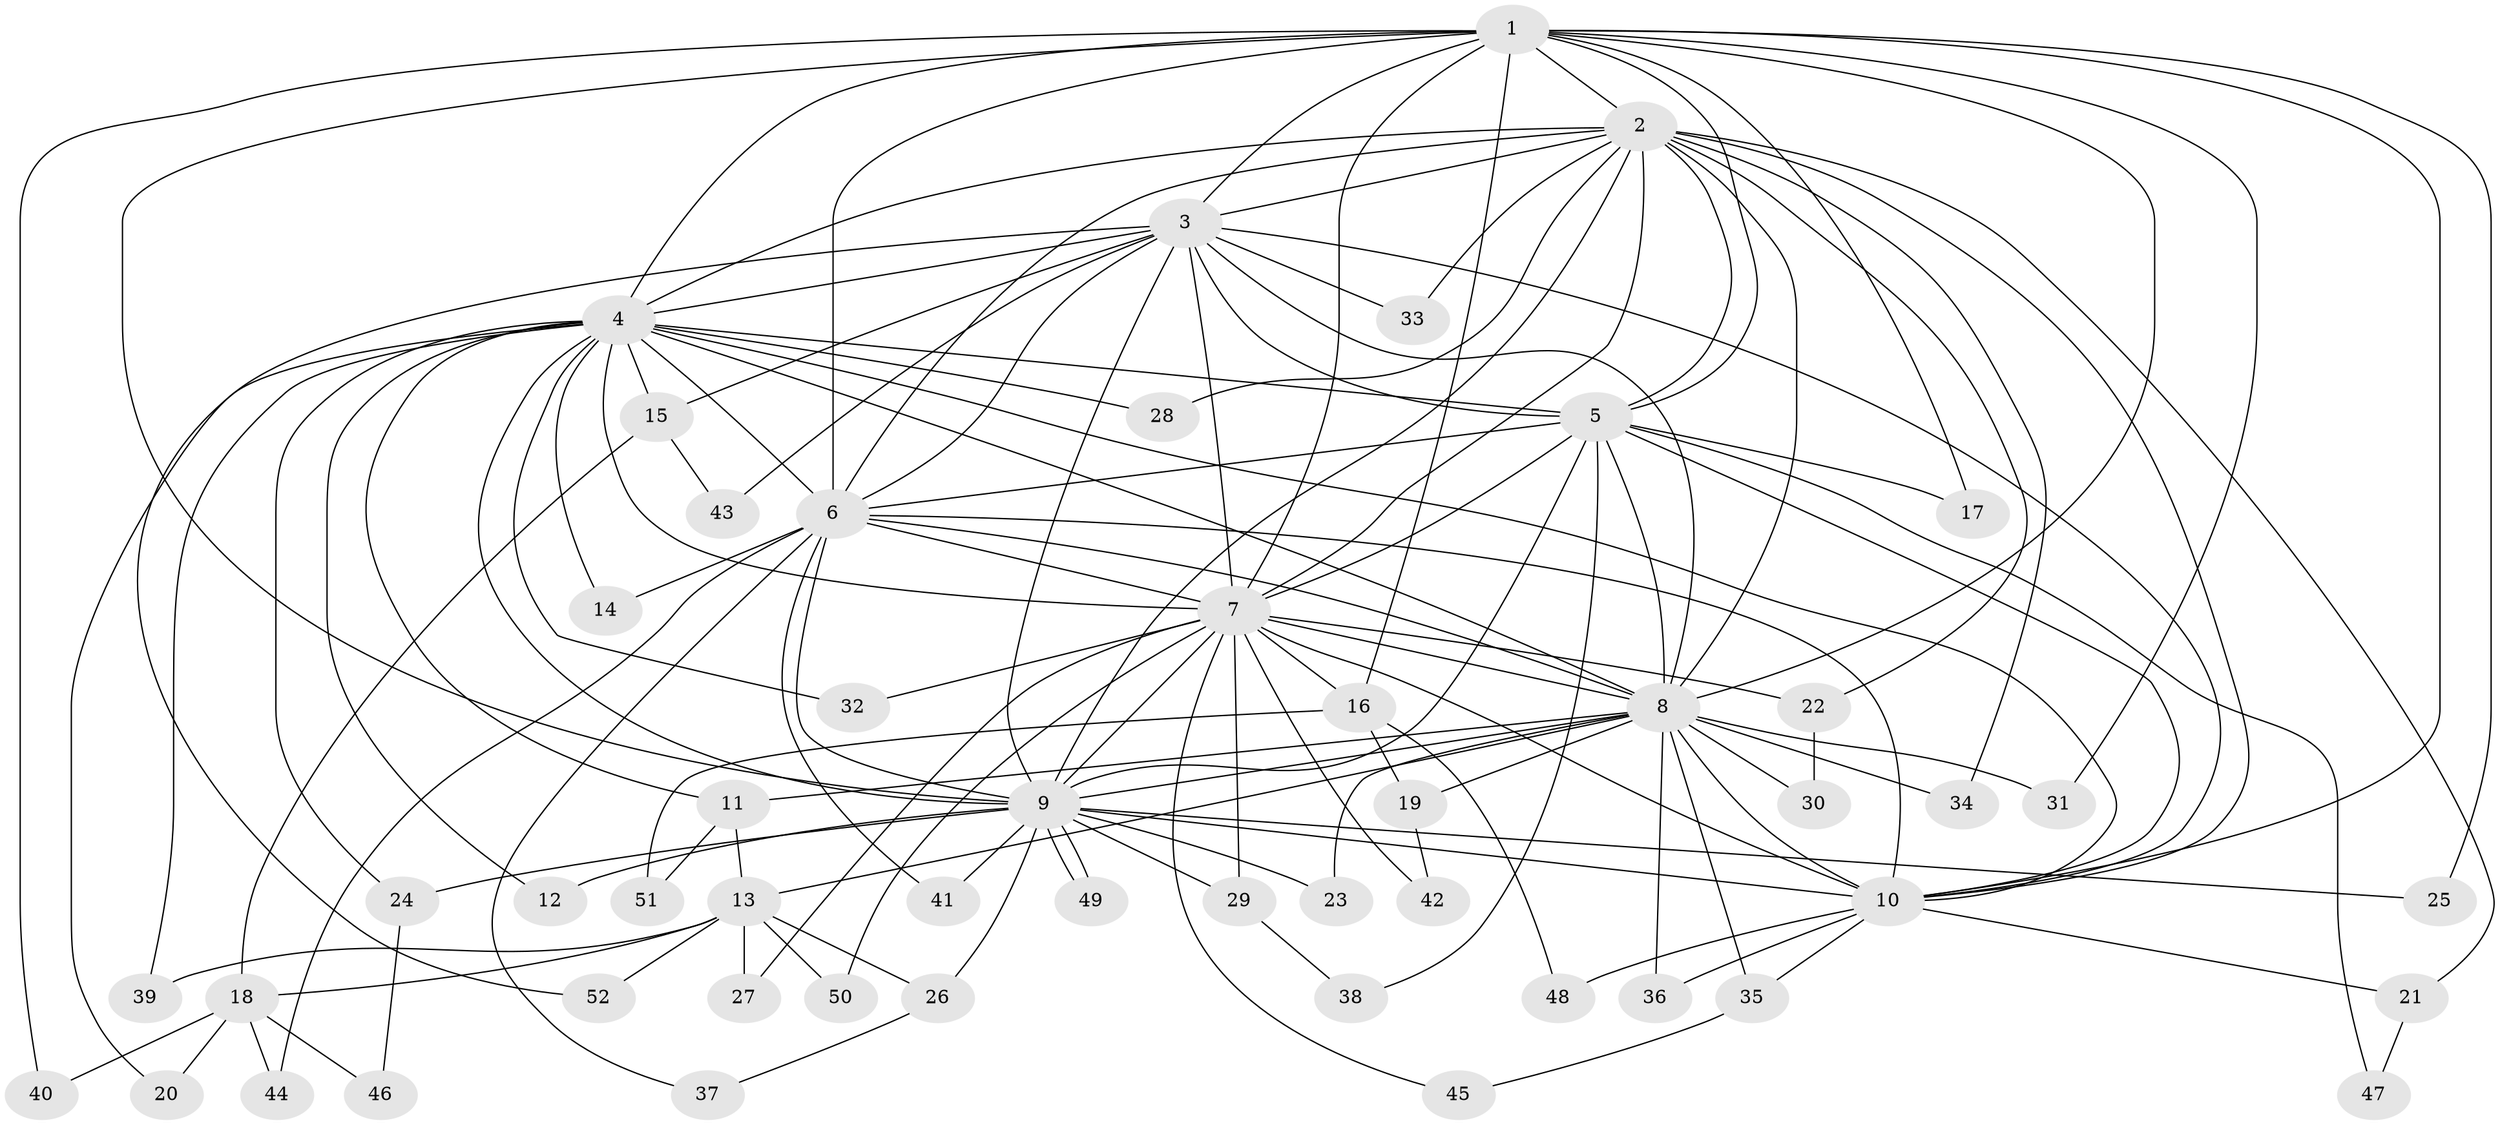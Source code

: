 // Generated by graph-tools (version 1.1) at 2025/49/03/09/25 03:49:38]
// undirected, 52 vertices, 129 edges
graph export_dot {
graph [start="1"]
  node [color=gray90,style=filled];
  1;
  2;
  3;
  4;
  5;
  6;
  7;
  8;
  9;
  10;
  11;
  12;
  13;
  14;
  15;
  16;
  17;
  18;
  19;
  20;
  21;
  22;
  23;
  24;
  25;
  26;
  27;
  28;
  29;
  30;
  31;
  32;
  33;
  34;
  35;
  36;
  37;
  38;
  39;
  40;
  41;
  42;
  43;
  44;
  45;
  46;
  47;
  48;
  49;
  50;
  51;
  52;
  1 -- 2;
  1 -- 3;
  1 -- 4;
  1 -- 5;
  1 -- 6;
  1 -- 7;
  1 -- 8;
  1 -- 9;
  1 -- 10;
  1 -- 16;
  1 -- 17;
  1 -- 25;
  1 -- 31;
  1 -- 40;
  2 -- 3;
  2 -- 4;
  2 -- 5;
  2 -- 6;
  2 -- 7;
  2 -- 8;
  2 -- 9;
  2 -- 10;
  2 -- 21;
  2 -- 22;
  2 -- 28;
  2 -- 33;
  2 -- 34;
  3 -- 4;
  3 -- 5;
  3 -- 6;
  3 -- 7;
  3 -- 8;
  3 -- 9;
  3 -- 10;
  3 -- 15;
  3 -- 33;
  3 -- 43;
  3 -- 52;
  4 -- 5;
  4 -- 6;
  4 -- 7;
  4 -- 8;
  4 -- 9;
  4 -- 10;
  4 -- 11;
  4 -- 12;
  4 -- 14;
  4 -- 15;
  4 -- 20;
  4 -- 24;
  4 -- 28;
  4 -- 32;
  4 -- 39;
  5 -- 6;
  5 -- 7;
  5 -- 8;
  5 -- 9;
  5 -- 10;
  5 -- 17;
  5 -- 38;
  5 -- 47;
  6 -- 7;
  6 -- 8;
  6 -- 9;
  6 -- 10;
  6 -- 14;
  6 -- 37;
  6 -- 41;
  6 -- 44;
  7 -- 8;
  7 -- 9;
  7 -- 10;
  7 -- 16;
  7 -- 22;
  7 -- 27;
  7 -- 29;
  7 -- 32;
  7 -- 42;
  7 -- 45;
  7 -- 50;
  8 -- 9;
  8 -- 10;
  8 -- 11;
  8 -- 13;
  8 -- 19;
  8 -- 23;
  8 -- 30;
  8 -- 31;
  8 -- 34;
  8 -- 35;
  8 -- 36;
  9 -- 10;
  9 -- 12;
  9 -- 23;
  9 -- 24;
  9 -- 25;
  9 -- 26;
  9 -- 29;
  9 -- 41;
  9 -- 49;
  9 -- 49;
  10 -- 21;
  10 -- 35;
  10 -- 36;
  10 -- 48;
  11 -- 13;
  11 -- 51;
  13 -- 18;
  13 -- 26;
  13 -- 27;
  13 -- 39;
  13 -- 50;
  13 -- 52;
  15 -- 18;
  15 -- 43;
  16 -- 19;
  16 -- 48;
  16 -- 51;
  18 -- 20;
  18 -- 40;
  18 -- 44;
  18 -- 46;
  19 -- 42;
  21 -- 47;
  22 -- 30;
  24 -- 46;
  26 -- 37;
  29 -- 38;
  35 -- 45;
}
